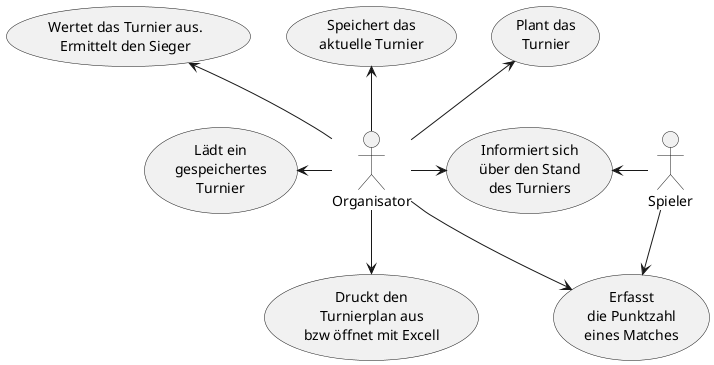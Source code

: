 @startuml Use-Case-Diagram

:Organisator: -u-> (Plant das\nTurnier)
:Organisator: -u-> (Speichert das\naktuelle Turnier)
:Organisator: -u-> (Wertet das Turnier aus.\nErmittelt den Sieger)
:Organisator: -l-> (Lädt ein\ngespeichertes\nTurnier)
:Organisator: --> (Druckt den\nTurnierplan aus\nbzw öffnet mit Excell)
:Organisator: -r-> (Erfasst\ndie Punktzahl\neines Matches)
:Organisator: -r-> (Informiert sich\nüber den Stand\ndes Turniers)
:Spieler: -l-> (Informiert sich\nüber den Stand\ndes Turniers)
:Spieler: --> (Erfasst\ndie Punktzahl\neines Matches)

@enduml

